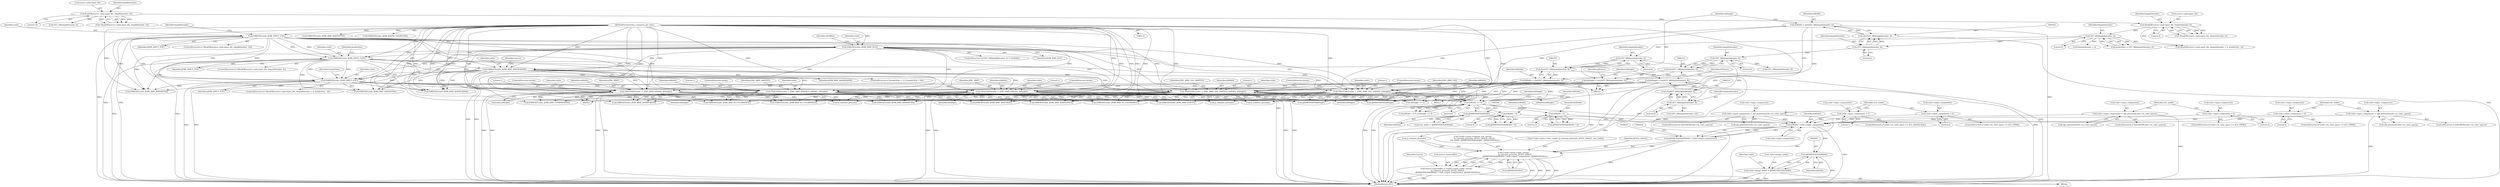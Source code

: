 digraph "0_libjpeg-turbo_43e84cff1bb2bd8293066f6ac4eb0df61ddddbc6@API" {
"1000820" [label="(Call,biWidth * cinfo->input_components)"];
"1000585" [label="(Call,(JDIMENSION)biWidth)"];
"1000438" [label="(Call,biWidth <= 0)"];
"1000287" [label="(Call,TRACEMS2(cinfo, 1, JTRC_BMP_OS2, biWidth, biHeight))"];
"1000184" [label="(Call,ERREXIT(cinfo, JERR_BMP_NOT))"];
"1000175" [label="(Call,ERREXIT(cinfo, JERR_INPUT_EOF))"];
"1000133" [label="(MethodParameterIn,j_compress_ptr cinfo)"];
"1000235" [label="(Call,ERREXIT(cinfo, JERR_INPUT_EOF))"];
"1000218" [label="(Call,ERREXIT(cinfo, JERR_BMP_BADHEADER))"];
"1000202" [label="(Call,ERREXIT(cinfo, JERR_INPUT_EOF))"];
"1000242" [label="(Call,biWidth = (int)GET_2B(bmpinfoheader, 4))"];
"1000244" [label="(Call,(int)GET_2B(bmpinfoheader, 4))"];
"1000246" [label="(Call,GET_2B(bmpinfoheader, 4))"];
"1000207" [label="(Call,GET_4B(bmpinfoheader, 0))"];
"1000194" [label="(Call,ReadOK(source->pub.input_file, bmpinfoheader, 4))"];
"1000167" [label="(Call,ReadOK(source->pub.input_file, bmpfileheader, 14))"];
"1000249" [label="(Call,biHeight = (int)GET_2B(bmpinfoheader, 6))"];
"1000251" [label="(Call,(int)GET_2B(bmpinfoheader, 6))"];
"1000253" [label="(Call,GET_2B(bmpinfoheader, 6))"];
"1000371" [label="(Call,TRACEMS2(cinfo, 1, JTRC_BMP, biWidth, biHeight))"];
"1000302" [label="(Call,biWidth = (int)GET_4B(bmpinfoheader, 4))"];
"1000304" [label="(Call,(int)GET_4B(bmpinfoheader, 4))"];
"1000306" [label="(Call,GET_4B(bmpinfoheader, 4))"];
"1000309" [label="(Call,biHeight = (int)GET_4B(bmpinfoheader, 8))"];
"1000311" [label="(Call,(int)GET_4B(bmpinfoheader, 8))"];
"1000313" [label="(Call,GET_4B(bmpinfoheader, 8))"];
"1000379" [label="(Call,TRACEMS2(cinfo, 1, JTRC_BMP, biWidth, biHeight))"];
"1000363" [label="(Call,TRACEMS2(cinfo, 1, JTRC_BMP_MAPPED, biWidth, biHeight))"];
"1000279" [label="(Call,TRACEMS2(cinfo, 1, JTRC_BMP_OS2_MAPPED, biWidth, biHeight))"];
"1000685" [label="(Call,biWidth * 4)"];
"1000635" [label="(Call,biWidth * 3)"];
"1000622" [label="(Call,cinfo->input_components = 4)"];
"1000562" [label="(Call,cinfo->input_components = 1)"];
"1000546" [label="(Call,cinfo->input_components = rgb_pixelsize[cinfo->in_color_space])"];
"1000656" [label="(Call,cinfo->input_components = rgb_pixelsize[cinfo->in_color_space])"];
"1000672" [label="(Call,cinfo->input_components = 4)"];
"1000574" [label="(Call,cinfo->input_components = 4)"];
"1000606" [label="(Call,cinfo->input_components = rgb_pixelsize[cinfo->in_color_space])"];
"1000818" [label="(Call,(JDIMENSION)(biWidth * cinfo->input_components))"];
"1000813" [label="(Call,(*cinfo->mem->alloc_sarray)\n     ((j_common_ptr)cinfo, JPOOL_IMAGE,\n     (JDIMENSION)(biWidth * cinfo->input_components), (JDIMENSION)1))"];
"1000807" [label="(Call,source->pub.buffer = (*cinfo->mem->alloc_sarray)\n     ((j_common_ptr)cinfo, JPOOL_IMAGE,\n     (JDIMENSION)(biWidth * cinfo->input_components), (JDIMENSION)1))"];
"1000844" [label="(Call,(JDIMENSION)biWidth)"];
"1000840" [label="(Call,cinfo->image_width = (JDIMENSION)biWidth)"];
"1000547" [label="(Call,cinfo->input_components)"];
"1000801" [label="(Call,ERREXIT(cinfo, JERR_BMP_BADDEPTH))"];
"1000666" [label="(ControlStructure,if (cinfo->in_color_space == JCS_CMYK))"];
"1000195" [label="(Call,source->pub.input_file)"];
"1000204" [label="(Identifier,JERR_INPUT_EOF)"];
"1000622" [label="(Call,cinfo->input_components = 4)"];
"1000563" [label="(Call,cinfo->input_components)"];
"1000583" [label="(Call,row_width = (JDIMENSION)biWidth)"];
"1000382" [label="(Identifier,JTRC_BMP)"];
"1000633" [label="(Call,(JDIMENSION)(biWidth * 3))"];
"1000817" [label="(Identifier,JPOOL_IMAGE)"];
"1000438" [label="(Call,biWidth <= 0)"];
"1000364" [label="(Identifier,cinfo)"];
"1000281" [label="(Literal,1)"];
"1000178" [label="(ControlStructure,if (GET_2B(bmpfileheader, 0) != 0x4D42))"];
"1000716" [label="(Call,(j_common_ptr)cinfo)"];
"1000180" [label="(Call,GET_2B(bmpfileheader, 0))"];
"1000251" [label="(Call,(int)GET_2B(bmpinfoheader, 6))"];
"1000248" [label="(Literal,4)"];
"1000585" [label="(Call,(JDIMENSION)biWidth)"];
"1000314" [label="(Identifier,bmpinfoheader)"];
"1000242" [label="(Call,biWidth = (int)GET_2B(bmpinfoheader, 4))"];
"1000678" [label="(Call,ERREXIT(cinfo, JERR_BAD_IN_COLORSPACE))"];
"1000175" [label="(Call,ERREXIT(cinfo, JERR_INPUT_EOF))"];
"1000219" [label="(Identifier,cinfo)"];
"1000580" [label="(Call,ERREXIT(cinfo, JERR_BAD_IN_COLORSPACE))"];
"1000176" [label="(Identifier,cinfo)"];
"1000194" [label="(Call,ReadOK(source->pub.input_file, bmpinfoheader, 4))"];
"1000546" [label="(Call,cinfo->input_components = rgb_pixelsize[cinfo->in_color_space])"];
"1000632" [label="(Identifier,row_width)"];
"1000568" [label="(ControlStructure,if (cinfo->in_color_space == JCS_CMYK))"];
"1000280" [label="(Identifier,cinfo)"];
"1000253" [label="(Call,GET_2B(bmpinfoheader, 6))"];
"1000188" [label="(Identifier,bfOffBits)"];
"1000181" [label="(Identifier,bmpfileheader)"];
"1000311" [label="(Call,(int)GET_4B(bmpinfoheader, 8))"];
"1000722" [label="(Call,(JDIMENSION)biHeight)"];
"1000226" [label="(Identifier,source)"];
"1000384" [label="(Identifier,biHeight)"];
"1000285" [label="(ControlStructure,break;)"];
"1000377" [label="(ControlStructure,break;)"];
"1000818" [label="(Call,(JDIMENSION)(biWidth * cinfo->input_components))"];
"1000587" [label="(Identifier,biWidth)"];
"1000246" [label="(Call,GET_2B(bmpinfoheader, 4))"];
"1000387" [label="(Call,ERREXIT(cinfo, JERR_BMP_BADDEPTH))"];
"1000368" [label="(Identifier,biHeight)"];
"1000243" [label="(Identifier,biWidth)"];
"1000367" [label="(Identifier,biWidth)"];
"1000165" [label="(ControlStructure,if (!ReadOK(source->pub.input_file, bmpfileheader, 14)))"];
"1000807" [label="(Call,source->pub.buffer = (*cinfo->mem->alloc_sarray)\n     ((j_common_ptr)cinfo, JPOOL_IMAGE,\n     (JDIMENSION)(biWidth * cinfo->input_components), (JDIMENSION)1))"];
"1000240" [label="(Block,)"];
"1000851" [label="(Call,(JDIMENSION)biHeight)"];
"1000309" [label="(Call,biHeight = (int)GET_4B(bmpinfoheader, 8))"];
"1000804" [label="(Call,ERREXIT(cinfo, JERR_WIDTH_OVERFLOW))"];
"1000683" [label="(Call,(JDIMENSION)(biWidth * 4))"];
"1000844" [label="(Call,(JDIMENSION)biWidth)"];
"1000247" [label="(Identifier,bmpinfoheader)"];
"1000279" [label="(Call,TRACEMS2(cinfo, 1, JTRC_BMP_OS2_MAPPED, biWidth, biHeight))"];
"1000207" [label="(Call,GET_4B(bmpinfoheader, 0))"];
"1000289" [label="(Literal,1)"];
"1000193" [label="(Call,!ReadOK(source->pub.input_file, bmpinfoheader, 4))"];
"1000651" [label="(ControlStructure,if (IsExtRGB(cinfo->in_color_space)))"];
"1000687" [label="(Literal,4)"];
"1000616" [label="(ControlStructure,if (cinfo->in_color_space == JCS_CMYK))"];
"1000584" [label="(Identifier,row_width)"];
"1000486" [label="(Call,(j_common_ptr)cinfo)"];
"1000313" [label="(Call,GET_4B(bmpinfoheader, 8))"];
"1000574" [label="(Call,cinfo->input_components = 4)"];
"1000682" [label="(Identifier,row_width)"];
"1000439" [label="(Identifier,biWidth)"];
"1000676" [label="(Literal,4)"];
"1000442" [label="(Identifier,biHeight)"];
"1000636" [label="(Identifier,biWidth)"];
"1000690" [label="(Call,ERREXIT(cinfo, JERR_BMP_BADDEPTH))"];
"1000239" [label="(Identifier,headerSize)"];
"1000372" [label="(Identifier,cinfo)"];
"1000808" [label="(Call,source->pub.buffer)"];
"1000177" [label="(Identifier,JERR_INPUT_EOF)"];
"1000623" [label="(Call,cinfo->input_components)"];
"1000168" [label="(Call,source->pub.input_file)"];
"1000814" [label="(Call,(j_common_ptr)cinfo)"];
"1000673" [label="(Call,cinfo->input_components)"];
"1000375" [label="(Identifier,biWidth)"];
"1000220" [label="(Identifier,JERR_BMP_BADHEADER)"];
"1000304" [label="(Call,(int)GET_4B(bmpinfoheader, 4))"];
"1000133" [label="(MethodParameterIn,j_compress_ptr cinfo)"];
"1000606" [label="(Call,cinfo->input_components = rgb_pixelsize[cinfo->in_color_space])"];
"1000578" [label="(Literal,4)"];
"1000315" [label="(Literal,8)"];
"1000854" [label="(MethodReturn,RET)"];
"1000374" [label="(Identifier,JTRC_BMP)"];
"1000441" [label="(Call,biHeight <= 0)"];
"1000203" [label="(Identifier,cinfo)"];
"1000250" [label="(Identifier,biHeight)"];
"1000432" [label="(Call,ERREXIT(cinfo, JERR_BMP_BADHEADER))"];
"1000822" [label="(Call,cinfo->input_components)"];
"1000295" [label="(Call,ERREXIT(cinfo, JERR_BMP_BADDEPTH))"];
"1000849" [label="(Identifier,cinfo)"];
"1000685" [label="(Call,biWidth * 4)"];
"1000192" [label="(ControlStructure,if (!ReadOK(source->pub.input_file, bmpinfoheader, 4)))"];
"1000440" [label="(Literal,0)"];
"1000511" [label="(Call,ERREXIT(cinfo, JERR_BMP_BADHEADER))"];
"1000831" [label="(Identifier,source)"];
"1000383" [label="(Identifier,biWidth)"];
"1000607" [label="(Call,cinfo->input_components)"];
"1000206" [label="(Identifier,headerSize)"];
"1000637" [label="(Literal,3)"];
"1000318" [label="(Call,GET_2B(bmpinfoheader, 12))"];
"1000451" [label="(Call,ERREXIT(cinfo, JERR_BMP_BADPLANES))"];
"1000236" [label="(Identifier,cinfo)"];
"1000478" [label="(Call,ERREXIT(cinfo, JERR_BMP_BADCMAP))"];
"1000820" [label="(Call,biWidth * cinfo->input_components)"];
"1000282" [label="(Identifier,JTRC_BMP_OS2_MAPPED)"];
"1000363" [label="(Call,TRACEMS2(cinfo, 1, JTRC_BMP_MAPPED, biWidth, biHeight))"];
"1000292" [label="(Identifier,biHeight)"];
"1000274" [label="(Block,)"];
"1000218" [label="(Call,ERREXIT(cinfo, JERR_BMP_BADHEADER))"];
"1000358" [label="(Block,)"];
"1000380" [label="(Identifier,cinfo)"];
"1000672" [label="(Call,cinfo->input_components = 4)"];
"1000221" [label="(ControlStructure,if (!ReadOK(source->pub.input_file, bmpinfoheader + 4, headerSize - 4)))"];
"1000365" [label="(Literal,1)"];
"1000686" [label="(Identifier,biWidth)"];
"1000371" [label="(Call,TRACEMS2(cinfo, 1, JTRC_BMP, biWidth, biHeight))"];
"1000235" [label="(Call,ERREXIT(cinfo, JERR_INPUT_EOF))"];
"1000308" [label="(Literal,4)"];
"1000135" [label="(Block,)"];
"1000825" [label="(Call,(JDIMENSION)1)"];
"1000376" [label="(Identifier,biHeight)"];
"1000209" [label="(Literal,0)"];
"1000200" [label="(Identifier,bmpinfoheader)"];
"1000628" [label="(Call,ERREXIT(cinfo, JERR_BAD_IN_COLORSPACE))"];
"1000307" [label="(Identifier,bmpinfoheader)"];
"1000840" [label="(Call,cinfo->image_width = (JDIMENSION)biWidth)"];
"1000369" [label="(ControlStructure,break;)"];
"1000249" [label="(Call,biHeight = (int)GET_2B(bmpinfoheader, 6))"];
"1000184" [label="(Call,ERREXIT(cinfo, JERR_BMP_NOT))"];
"1000244" [label="(Call,(int)GET_2B(bmpinfoheader, 4))"];
"1000229" [label="(Call,bmpinfoheader + 4)"];
"1000715" [label="(Call,(*cinfo->mem->request_virt_sarray)\n      ((j_common_ptr)cinfo, JPOOL_IMAGE, FALSE,\n       row_width, (JDIMENSION)biHeight, (JDIMENSION)1))"];
"1000166" [label="(Call,!ReadOK(source->pub.input_file, bmpfileheader, 14))"];
"1000601" [label="(ControlStructure,if (IsExtRGB(cinfo->in_color_space)))"];
"1000813" [label="(Call,(*cinfo->mem->alloc_sarray)\n     ((j_common_ptr)cinfo, JPOOL_IMAGE,\n     (JDIMENSION)(biWidth * cinfo->input_components), (JDIMENSION)1))"];
"1000186" [label="(Identifier,JERR_BMP_NOT)"];
"1000293" [label="(ControlStructure,break;)"];
"1000258" [label="(Call,GET_2B(bmpinfoheader, 8))"];
"1000562" [label="(Call,cinfo->input_components = 1)"];
"1000626" [label="(Literal,4)"];
"1000306" [label="(Call,GET_4B(bmpinfoheader, 4))"];
"1000379" [label="(Call,TRACEMS2(cinfo, 1, JTRC_BMP, biWidth, biHeight))"];
"1000444" [label="(Call,ERREXIT(cinfo, JERR_BMP_EMPTY))"];
"1000283" [label="(Identifier,biWidth)"];
"1000223" [label="(Call,ReadOK(source->pub.input_file, bmpinfoheader + 4, headerSize - 4))"];
"1000208" [label="(Identifier,bmpinfoheader)"];
"1000381" [label="(Literal,1)"];
"1000185" [label="(Identifier,cinfo)"];
"1000556" [label="(ControlStructure,if (cinfo->in_color_space == JCS_GRAYSCALE))"];
"1000541" [label="(ControlStructure,if (IsExtRGB(cinfo->in_color_space)))"];
"1000656" [label="(Call,cinfo->input_components = rgb_pixelsize[cinfo->in_color_space])"];
"1000610" [label="(Call,rgb_pixelsize[cinfo->in_color_space])"];
"1000846" [label="(Identifier,biWidth)"];
"1000290" [label="(Identifier,JTRC_BMP_OS2)"];
"1000255" [label="(Literal,6)"];
"1000373" [label="(Literal,1)"];
"1000317" [label="(Identifier,biPlanes)"];
"1000841" [label="(Call,cinfo->image_width)"];
"1000201" [label="(Literal,4)"];
"1000291" [label="(Identifier,biWidth)"];
"1000763" [label="(Call,(j_common_ptr)cinfo)"];
"1000310" [label="(Identifier,biHeight)"];
"1000303" [label="(Identifier,biWidth)"];
"1000202" [label="(Call,ERREXIT(cinfo, JERR_INPUT_EOF))"];
"1000566" [label="(Literal,1)"];
"1000657" [label="(Call,cinfo->input_components)"];
"1000550" [label="(Call,rgb_pixelsize[cinfo->in_color_space])"];
"1000395" [label="(Call,ERREXIT(cinfo, JERR_BMP_COMPRESSED))"];
"1000437" [label="(Call,biWidth <= 0 || biHeight <= 0)"];
"1000575" [label="(Call,cinfo->input_components)"];
"1000205" [label="(Call,headerSize = GET_4B(bmpinfoheader, 0))"];
"1000284" [label="(Identifier,biHeight)"];
"1000174" [label="(Literal,14)"];
"1000660" [label="(Call,rgb_pixelsize[cinfo->in_color_space])"];
"1000210" [label="(ControlStructure,if (headerSize < 12 || headerSize > 64))"];
"1000237" [label="(Identifier,JERR_INPUT_EOF)"];
"1000635" [label="(Call,biWidth * 3)"];
"1000302" [label="(Call,biWidth = (int)GET_4B(bmpinfoheader, 4))"];
"1000762" [label="(Call,(*cinfo->mem->alloc_small) ((j_common_ptr)cinfo, JPOOL_IMAGE, row_width))"];
"1000821" [label="(Identifier,biWidth)"];
"1000366" [label="(Identifier,JTRC_BMP_MAPPED)"];
"1000257" [label="(Identifier,biPlanes)"];
"1000254" [label="(Identifier,bmpinfoheader)"];
"1000385" [label="(ControlStructure,break;)"];
"1000287" [label="(Call,TRACEMS2(cinfo, 1, JTRC_BMP_OS2, biWidth, biHeight))"];
"1000173" [label="(Identifier,bmpfileheader)"];
"1000167" [label="(Call,ReadOK(source->pub.input_file, bmpfileheader, 14))"];
"1000288" [label="(Identifier,cinfo)"];
"1000820" -> "1000818"  [label="AST: "];
"1000820" -> "1000822"  [label="CFG: "];
"1000821" -> "1000820"  [label="AST: "];
"1000822" -> "1000820"  [label="AST: "];
"1000818" -> "1000820"  [label="CFG: "];
"1000820" -> "1000854"  [label="DDG: "];
"1000820" -> "1000818"  [label="DDG: "];
"1000820" -> "1000818"  [label="DDG: "];
"1000585" -> "1000820"  [label="DDG: "];
"1000685" -> "1000820"  [label="DDG: "];
"1000635" -> "1000820"  [label="DDG: "];
"1000438" -> "1000820"  [label="DDG: "];
"1000622" -> "1000820"  [label="DDG: "];
"1000562" -> "1000820"  [label="DDG: "];
"1000546" -> "1000820"  [label="DDG: "];
"1000656" -> "1000820"  [label="DDG: "];
"1000672" -> "1000820"  [label="DDG: "];
"1000574" -> "1000820"  [label="DDG: "];
"1000606" -> "1000820"  [label="DDG: "];
"1000820" -> "1000844"  [label="DDG: "];
"1000585" -> "1000583"  [label="AST: "];
"1000585" -> "1000587"  [label="CFG: "];
"1000586" -> "1000585"  [label="AST: "];
"1000587" -> "1000585"  [label="AST: "];
"1000583" -> "1000585"  [label="CFG: "];
"1000585" -> "1000583"  [label="DDG: "];
"1000438" -> "1000585"  [label="DDG: "];
"1000438" -> "1000437"  [label="AST: "];
"1000438" -> "1000440"  [label="CFG: "];
"1000439" -> "1000438"  [label="AST: "];
"1000440" -> "1000438"  [label="AST: "];
"1000442" -> "1000438"  [label="CFG: "];
"1000437" -> "1000438"  [label="CFG: "];
"1000438" -> "1000437"  [label="DDG: "];
"1000438" -> "1000437"  [label="DDG: "];
"1000287" -> "1000438"  [label="DDG: "];
"1000371" -> "1000438"  [label="DDG: "];
"1000379" -> "1000438"  [label="DDG: "];
"1000302" -> "1000438"  [label="DDG: "];
"1000363" -> "1000438"  [label="DDG: "];
"1000279" -> "1000438"  [label="DDG: "];
"1000242" -> "1000438"  [label="DDG: "];
"1000438" -> "1000635"  [label="DDG: "];
"1000438" -> "1000685"  [label="DDG: "];
"1000287" -> "1000274"  [label="AST: "];
"1000287" -> "1000292"  [label="CFG: "];
"1000288" -> "1000287"  [label="AST: "];
"1000289" -> "1000287"  [label="AST: "];
"1000290" -> "1000287"  [label="AST: "];
"1000291" -> "1000287"  [label="AST: "];
"1000292" -> "1000287"  [label="AST: "];
"1000293" -> "1000287"  [label="CFG: "];
"1000287" -> "1000854"  [label="DDG: "];
"1000287" -> "1000854"  [label="DDG: "];
"1000184" -> "1000287"  [label="DDG: "];
"1000235" -> "1000287"  [label="DDG: "];
"1000218" -> "1000287"  [label="DDG: "];
"1000202" -> "1000287"  [label="DDG: "];
"1000175" -> "1000287"  [label="DDG: "];
"1000133" -> "1000287"  [label="DDG: "];
"1000242" -> "1000287"  [label="DDG: "];
"1000249" -> "1000287"  [label="DDG: "];
"1000287" -> "1000441"  [label="DDG: "];
"1000287" -> "1000444"  [label="DDG: "];
"1000287" -> "1000451"  [label="DDG: "];
"1000287" -> "1000478"  [label="DDG: "];
"1000287" -> "1000486"  [label="DDG: "];
"1000287" -> "1000511"  [label="DDG: "];
"1000287" -> "1000580"  [label="DDG: "];
"1000287" -> "1000628"  [label="DDG: "];
"1000287" -> "1000678"  [label="DDG: "];
"1000287" -> "1000690"  [label="DDG: "];
"1000287" -> "1000716"  [label="DDG: "];
"1000287" -> "1000722"  [label="DDG: "];
"1000287" -> "1000763"  [label="DDG: "];
"1000287" -> "1000851"  [label="DDG: "];
"1000184" -> "1000178"  [label="AST: "];
"1000184" -> "1000186"  [label="CFG: "];
"1000185" -> "1000184"  [label="AST: "];
"1000186" -> "1000184"  [label="AST: "];
"1000188" -> "1000184"  [label="CFG: "];
"1000184" -> "1000854"  [label="DDG: "];
"1000184" -> "1000854"  [label="DDG: "];
"1000175" -> "1000184"  [label="DDG: "];
"1000133" -> "1000184"  [label="DDG: "];
"1000184" -> "1000202"  [label="DDG: "];
"1000184" -> "1000218"  [label="DDG: "];
"1000184" -> "1000235"  [label="DDG: "];
"1000184" -> "1000279"  [label="DDG: "];
"1000184" -> "1000295"  [label="DDG: "];
"1000184" -> "1000363"  [label="DDG: "];
"1000184" -> "1000371"  [label="DDG: "];
"1000184" -> "1000379"  [label="DDG: "];
"1000184" -> "1000387"  [label="DDG: "];
"1000184" -> "1000432"  [label="DDG: "];
"1000175" -> "1000165"  [label="AST: "];
"1000175" -> "1000177"  [label="CFG: "];
"1000176" -> "1000175"  [label="AST: "];
"1000177" -> "1000175"  [label="AST: "];
"1000181" -> "1000175"  [label="CFG: "];
"1000175" -> "1000854"  [label="DDG: "];
"1000175" -> "1000854"  [label="DDG: "];
"1000133" -> "1000175"  [label="DDG: "];
"1000175" -> "1000202"  [label="DDG: "];
"1000175" -> "1000202"  [label="DDG: "];
"1000175" -> "1000218"  [label="DDG: "];
"1000175" -> "1000235"  [label="DDG: "];
"1000175" -> "1000235"  [label="DDG: "];
"1000175" -> "1000279"  [label="DDG: "];
"1000175" -> "1000295"  [label="DDG: "];
"1000175" -> "1000363"  [label="DDG: "];
"1000175" -> "1000371"  [label="DDG: "];
"1000175" -> "1000379"  [label="DDG: "];
"1000175" -> "1000387"  [label="DDG: "];
"1000175" -> "1000432"  [label="DDG: "];
"1000133" -> "1000132"  [label="AST: "];
"1000133" -> "1000854"  [label="DDG: "];
"1000133" -> "1000202"  [label="DDG: "];
"1000133" -> "1000218"  [label="DDG: "];
"1000133" -> "1000235"  [label="DDG: "];
"1000133" -> "1000279"  [label="DDG: "];
"1000133" -> "1000295"  [label="DDG: "];
"1000133" -> "1000363"  [label="DDG: "];
"1000133" -> "1000371"  [label="DDG: "];
"1000133" -> "1000379"  [label="DDG: "];
"1000133" -> "1000387"  [label="DDG: "];
"1000133" -> "1000395"  [label="DDG: "];
"1000133" -> "1000432"  [label="DDG: "];
"1000133" -> "1000444"  [label="DDG: "];
"1000133" -> "1000451"  [label="DDG: "];
"1000133" -> "1000478"  [label="DDG: "];
"1000133" -> "1000486"  [label="DDG: "];
"1000133" -> "1000511"  [label="DDG: "];
"1000133" -> "1000580"  [label="DDG: "];
"1000133" -> "1000628"  [label="DDG: "];
"1000133" -> "1000678"  [label="DDG: "];
"1000133" -> "1000690"  [label="DDG: "];
"1000133" -> "1000716"  [label="DDG: "];
"1000133" -> "1000763"  [label="DDG: "];
"1000133" -> "1000801"  [label="DDG: "];
"1000133" -> "1000804"  [label="DDG: "];
"1000133" -> "1000814"  [label="DDG: "];
"1000235" -> "1000221"  [label="AST: "];
"1000235" -> "1000237"  [label="CFG: "];
"1000236" -> "1000235"  [label="AST: "];
"1000237" -> "1000235"  [label="AST: "];
"1000239" -> "1000235"  [label="CFG: "];
"1000235" -> "1000854"  [label="DDG: "];
"1000235" -> "1000854"  [label="DDG: "];
"1000218" -> "1000235"  [label="DDG: "];
"1000202" -> "1000235"  [label="DDG: "];
"1000202" -> "1000235"  [label="DDG: "];
"1000235" -> "1000279"  [label="DDG: "];
"1000235" -> "1000295"  [label="DDG: "];
"1000235" -> "1000363"  [label="DDG: "];
"1000235" -> "1000371"  [label="DDG: "];
"1000235" -> "1000379"  [label="DDG: "];
"1000235" -> "1000387"  [label="DDG: "];
"1000235" -> "1000432"  [label="DDG: "];
"1000218" -> "1000210"  [label="AST: "];
"1000218" -> "1000220"  [label="CFG: "];
"1000219" -> "1000218"  [label="AST: "];
"1000220" -> "1000218"  [label="AST: "];
"1000226" -> "1000218"  [label="CFG: "];
"1000218" -> "1000854"  [label="DDG: "];
"1000218" -> "1000854"  [label="DDG: "];
"1000202" -> "1000218"  [label="DDG: "];
"1000218" -> "1000279"  [label="DDG: "];
"1000218" -> "1000295"  [label="DDG: "];
"1000218" -> "1000363"  [label="DDG: "];
"1000218" -> "1000371"  [label="DDG: "];
"1000218" -> "1000379"  [label="DDG: "];
"1000218" -> "1000387"  [label="DDG: "];
"1000218" -> "1000432"  [label="DDG: "];
"1000218" -> "1000432"  [label="DDG: "];
"1000218" -> "1000511"  [label="DDG: "];
"1000202" -> "1000192"  [label="AST: "];
"1000202" -> "1000204"  [label="CFG: "];
"1000203" -> "1000202"  [label="AST: "];
"1000204" -> "1000202"  [label="AST: "];
"1000206" -> "1000202"  [label="CFG: "];
"1000202" -> "1000854"  [label="DDG: "];
"1000202" -> "1000854"  [label="DDG: "];
"1000202" -> "1000279"  [label="DDG: "];
"1000202" -> "1000295"  [label="DDG: "];
"1000202" -> "1000363"  [label="DDG: "];
"1000202" -> "1000371"  [label="DDG: "];
"1000202" -> "1000379"  [label="DDG: "];
"1000202" -> "1000387"  [label="DDG: "];
"1000202" -> "1000432"  [label="DDG: "];
"1000242" -> "1000240"  [label="AST: "];
"1000242" -> "1000244"  [label="CFG: "];
"1000243" -> "1000242"  [label="AST: "];
"1000244" -> "1000242"  [label="AST: "];
"1000250" -> "1000242"  [label="CFG: "];
"1000242" -> "1000854"  [label="DDG: "];
"1000244" -> "1000242"  [label="DDG: "];
"1000242" -> "1000279"  [label="DDG: "];
"1000244" -> "1000246"  [label="CFG: "];
"1000245" -> "1000244"  [label="AST: "];
"1000246" -> "1000244"  [label="AST: "];
"1000244" -> "1000854"  [label="DDG: "];
"1000246" -> "1000244"  [label="DDG: "];
"1000246" -> "1000244"  [label="DDG: "];
"1000246" -> "1000248"  [label="CFG: "];
"1000247" -> "1000246"  [label="AST: "];
"1000248" -> "1000246"  [label="AST: "];
"1000207" -> "1000246"  [label="DDG: "];
"1000246" -> "1000253"  [label="DDG: "];
"1000207" -> "1000205"  [label="AST: "];
"1000207" -> "1000209"  [label="CFG: "];
"1000208" -> "1000207"  [label="AST: "];
"1000209" -> "1000207"  [label="AST: "];
"1000205" -> "1000207"  [label="CFG: "];
"1000207" -> "1000205"  [label="DDG: "];
"1000207" -> "1000205"  [label="DDG: "];
"1000194" -> "1000207"  [label="DDG: "];
"1000207" -> "1000223"  [label="DDG: "];
"1000207" -> "1000229"  [label="DDG: "];
"1000207" -> "1000306"  [label="DDG: "];
"1000194" -> "1000193"  [label="AST: "];
"1000194" -> "1000201"  [label="CFG: "];
"1000195" -> "1000194"  [label="AST: "];
"1000200" -> "1000194"  [label="AST: "];
"1000201" -> "1000194"  [label="AST: "];
"1000193" -> "1000194"  [label="CFG: "];
"1000194" -> "1000193"  [label="DDG: "];
"1000194" -> "1000193"  [label="DDG: "];
"1000194" -> "1000193"  [label="DDG: "];
"1000167" -> "1000194"  [label="DDG: "];
"1000194" -> "1000223"  [label="DDG: "];
"1000167" -> "1000166"  [label="AST: "];
"1000167" -> "1000174"  [label="CFG: "];
"1000168" -> "1000167"  [label="AST: "];
"1000173" -> "1000167"  [label="AST: "];
"1000174" -> "1000167"  [label="AST: "];
"1000166" -> "1000167"  [label="CFG: "];
"1000167" -> "1000166"  [label="DDG: "];
"1000167" -> "1000166"  [label="DDG: "];
"1000167" -> "1000166"  [label="DDG: "];
"1000167" -> "1000180"  [label="DDG: "];
"1000249" -> "1000240"  [label="AST: "];
"1000249" -> "1000251"  [label="CFG: "];
"1000250" -> "1000249"  [label="AST: "];
"1000251" -> "1000249"  [label="AST: "];
"1000257" -> "1000249"  [label="CFG: "];
"1000249" -> "1000854"  [label="DDG: "];
"1000251" -> "1000249"  [label="DDG: "];
"1000249" -> "1000279"  [label="DDG: "];
"1000249" -> "1000441"  [label="DDG: "];
"1000249" -> "1000722"  [label="DDG: "];
"1000249" -> "1000851"  [label="DDG: "];
"1000251" -> "1000253"  [label="CFG: "];
"1000252" -> "1000251"  [label="AST: "];
"1000253" -> "1000251"  [label="AST: "];
"1000251" -> "1000854"  [label="DDG: "];
"1000253" -> "1000251"  [label="DDG: "];
"1000253" -> "1000251"  [label="DDG: "];
"1000253" -> "1000255"  [label="CFG: "];
"1000254" -> "1000253"  [label="AST: "];
"1000255" -> "1000253"  [label="AST: "];
"1000253" -> "1000258"  [label="DDG: "];
"1000371" -> "1000358"  [label="AST: "];
"1000371" -> "1000376"  [label="CFG: "];
"1000372" -> "1000371"  [label="AST: "];
"1000373" -> "1000371"  [label="AST: "];
"1000374" -> "1000371"  [label="AST: "];
"1000375" -> "1000371"  [label="AST: "];
"1000376" -> "1000371"  [label="AST: "];
"1000377" -> "1000371"  [label="CFG: "];
"1000371" -> "1000854"  [label="DDG: "];
"1000371" -> "1000854"  [label="DDG: "];
"1000302" -> "1000371"  [label="DDG: "];
"1000309" -> "1000371"  [label="DDG: "];
"1000371" -> "1000395"  [label="DDG: "];
"1000371" -> "1000441"  [label="DDG: "];
"1000371" -> "1000444"  [label="DDG: "];
"1000371" -> "1000451"  [label="DDG: "];
"1000371" -> "1000478"  [label="DDG: "];
"1000371" -> "1000486"  [label="DDG: "];
"1000371" -> "1000511"  [label="DDG: "];
"1000371" -> "1000580"  [label="DDG: "];
"1000371" -> "1000628"  [label="DDG: "];
"1000371" -> "1000678"  [label="DDG: "];
"1000371" -> "1000690"  [label="DDG: "];
"1000371" -> "1000716"  [label="DDG: "];
"1000371" -> "1000722"  [label="DDG: "];
"1000371" -> "1000763"  [label="DDG: "];
"1000371" -> "1000851"  [label="DDG: "];
"1000302" -> "1000240"  [label="AST: "];
"1000302" -> "1000304"  [label="CFG: "];
"1000303" -> "1000302"  [label="AST: "];
"1000304" -> "1000302"  [label="AST: "];
"1000310" -> "1000302"  [label="CFG: "];
"1000302" -> "1000854"  [label="DDG: "];
"1000304" -> "1000302"  [label="DDG: "];
"1000302" -> "1000363"  [label="DDG: "];
"1000302" -> "1000379"  [label="DDG: "];
"1000304" -> "1000306"  [label="CFG: "];
"1000305" -> "1000304"  [label="AST: "];
"1000306" -> "1000304"  [label="AST: "];
"1000304" -> "1000854"  [label="DDG: "];
"1000306" -> "1000304"  [label="DDG: "];
"1000306" -> "1000304"  [label="DDG: "];
"1000306" -> "1000308"  [label="CFG: "];
"1000307" -> "1000306"  [label="AST: "];
"1000308" -> "1000306"  [label="AST: "];
"1000306" -> "1000313"  [label="DDG: "];
"1000309" -> "1000240"  [label="AST: "];
"1000309" -> "1000311"  [label="CFG: "];
"1000310" -> "1000309"  [label="AST: "];
"1000311" -> "1000309"  [label="AST: "];
"1000317" -> "1000309"  [label="CFG: "];
"1000309" -> "1000854"  [label="DDG: "];
"1000311" -> "1000309"  [label="DDG: "];
"1000309" -> "1000363"  [label="DDG: "];
"1000309" -> "1000379"  [label="DDG: "];
"1000309" -> "1000441"  [label="DDG: "];
"1000309" -> "1000722"  [label="DDG: "];
"1000309" -> "1000851"  [label="DDG: "];
"1000311" -> "1000313"  [label="CFG: "];
"1000312" -> "1000311"  [label="AST: "];
"1000313" -> "1000311"  [label="AST: "];
"1000311" -> "1000854"  [label="DDG: "];
"1000313" -> "1000311"  [label="DDG: "];
"1000313" -> "1000311"  [label="DDG: "];
"1000313" -> "1000315"  [label="CFG: "];
"1000314" -> "1000313"  [label="AST: "];
"1000315" -> "1000313"  [label="AST: "];
"1000313" -> "1000318"  [label="DDG: "];
"1000379" -> "1000358"  [label="AST: "];
"1000379" -> "1000384"  [label="CFG: "];
"1000380" -> "1000379"  [label="AST: "];
"1000381" -> "1000379"  [label="AST: "];
"1000382" -> "1000379"  [label="AST: "];
"1000383" -> "1000379"  [label="AST: "];
"1000384" -> "1000379"  [label="AST: "];
"1000385" -> "1000379"  [label="CFG: "];
"1000379" -> "1000854"  [label="DDG: "];
"1000379" -> "1000854"  [label="DDG: "];
"1000379" -> "1000395"  [label="DDG: "];
"1000379" -> "1000441"  [label="DDG: "];
"1000379" -> "1000444"  [label="DDG: "];
"1000379" -> "1000451"  [label="DDG: "];
"1000379" -> "1000478"  [label="DDG: "];
"1000379" -> "1000486"  [label="DDG: "];
"1000379" -> "1000511"  [label="DDG: "];
"1000379" -> "1000580"  [label="DDG: "];
"1000379" -> "1000628"  [label="DDG: "];
"1000379" -> "1000678"  [label="DDG: "];
"1000379" -> "1000690"  [label="DDG: "];
"1000379" -> "1000716"  [label="DDG: "];
"1000379" -> "1000722"  [label="DDG: "];
"1000379" -> "1000763"  [label="DDG: "];
"1000379" -> "1000851"  [label="DDG: "];
"1000363" -> "1000358"  [label="AST: "];
"1000363" -> "1000368"  [label="CFG: "];
"1000364" -> "1000363"  [label="AST: "];
"1000365" -> "1000363"  [label="AST: "];
"1000366" -> "1000363"  [label="AST: "];
"1000367" -> "1000363"  [label="AST: "];
"1000368" -> "1000363"  [label="AST: "];
"1000369" -> "1000363"  [label="CFG: "];
"1000363" -> "1000854"  [label="DDG: "];
"1000363" -> "1000854"  [label="DDG: "];
"1000363" -> "1000395"  [label="DDG: "];
"1000363" -> "1000441"  [label="DDG: "];
"1000363" -> "1000444"  [label="DDG: "];
"1000363" -> "1000451"  [label="DDG: "];
"1000363" -> "1000478"  [label="DDG: "];
"1000363" -> "1000486"  [label="DDG: "];
"1000363" -> "1000511"  [label="DDG: "];
"1000363" -> "1000580"  [label="DDG: "];
"1000363" -> "1000628"  [label="DDG: "];
"1000363" -> "1000678"  [label="DDG: "];
"1000363" -> "1000690"  [label="DDG: "];
"1000363" -> "1000716"  [label="DDG: "];
"1000363" -> "1000722"  [label="DDG: "];
"1000363" -> "1000763"  [label="DDG: "];
"1000363" -> "1000851"  [label="DDG: "];
"1000279" -> "1000274"  [label="AST: "];
"1000279" -> "1000284"  [label="CFG: "];
"1000280" -> "1000279"  [label="AST: "];
"1000281" -> "1000279"  [label="AST: "];
"1000282" -> "1000279"  [label="AST: "];
"1000283" -> "1000279"  [label="AST: "];
"1000284" -> "1000279"  [label="AST: "];
"1000285" -> "1000279"  [label="CFG: "];
"1000279" -> "1000854"  [label="DDG: "];
"1000279" -> "1000854"  [label="DDG: "];
"1000279" -> "1000441"  [label="DDG: "];
"1000279" -> "1000444"  [label="DDG: "];
"1000279" -> "1000451"  [label="DDG: "];
"1000279" -> "1000478"  [label="DDG: "];
"1000279" -> "1000486"  [label="DDG: "];
"1000279" -> "1000511"  [label="DDG: "];
"1000279" -> "1000580"  [label="DDG: "];
"1000279" -> "1000628"  [label="DDG: "];
"1000279" -> "1000678"  [label="DDG: "];
"1000279" -> "1000690"  [label="DDG: "];
"1000279" -> "1000716"  [label="DDG: "];
"1000279" -> "1000722"  [label="DDG: "];
"1000279" -> "1000763"  [label="DDG: "];
"1000279" -> "1000851"  [label="DDG: "];
"1000685" -> "1000683"  [label="AST: "];
"1000685" -> "1000687"  [label="CFG: "];
"1000686" -> "1000685"  [label="AST: "];
"1000687" -> "1000685"  [label="AST: "];
"1000683" -> "1000685"  [label="CFG: "];
"1000685" -> "1000683"  [label="DDG: "];
"1000685" -> "1000683"  [label="DDG: "];
"1000635" -> "1000633"  [label="AST: "];
"1000635" -> "1000637"  [label="CFG: "];
"1000636" -> "1000635"  [label="AST: "];
"1000637" -> "1000635"  [label="AST: "];
"1000633" -> "1000635"  [label="CFG: "];
"1000635" -> "1000633"  [label="DDG: "];
"1000635" -> "1000633"  [label="DDG: "];
"1000622" -> "1000616"  [label="AST: "];
"1000622" -> "1000626"  [label="CFG: "];
"1000623" -> "1000622"  [label="AST: "];
"1000626" -> "1000622"  [label="AST: "];
"1000632" -> "1000622"  [label="CFG: "];
"1000562" -> "1000556"  [label="AST: "];
"1000562" -> "1000566"  [label="CFG: "];
"1000563" -> "1000562"  [label="AST: "];
"1000566" -> "1000562"  [label="AST: "];
"1000584" -> "1000562"  [label="CFG: "];
"1000546" -> "1000541"  [label="AST: "];
"1000546" -> "1000550"  [label="CFG: "];
"1000547" -> "1000546"  [label="AST: "];
"1000550" -> "1000546"  [label="AST: "];
"1000584" -> "1000546"  [label="CFG: "];
"1000546" -> "1000854"  [label="DDG: "];
"1000656" -> "1000651"  [label="AST: "];
"1000656" -> "1000660"  [label="CFG: "];
"1000657" -> "1000656"  [label="AST: "];
"1000660" -> "1000656"  [label="AST: "];
"1000682" -> "1000656"  [label="CFG: "];
"1000656" -> "1000854"  [label="DDG: "];
"1000672" -> "1000666"  [label="AST: "];
"1000672" -> "1000676"  [label="CFG: "];
"1000673" -> "1000672"  [label="AST: "];
"1000676" -> "1000672"  [label="AST: "];
"1000682" -> "1000672"  [label="CFG: "];
"1000574" -> "1000568"  [label="AST: "];
"1000574" -> "1000578"  [label="CFG: "];
"1000575" -> "1000574"  [label="AST: "];
"1000578" -> "1000574"  [label="AST: "];
"1000584" -> "1000574"  [label="CFG: "];
"1000606" -> "1000601"  [label="AST: "];
"1000606" -> "1000610"  [label="CFG: "];
"1000607" -> "1000606"  [label="AST: "];
"1000610" -> "1000606"  [label="AST: "];
"1000632" -> "1000606"  [label="CFG: "];
"1000606" -> "1000854"  [label="DDG: "];
"1000818" -> "1000813"  [label="AST: "];
"1000819" -> "1000818"  [label="AST: "];
"1000826" -> "1000818"  [label="CFG: "];
"1000818" -> "1000854"  [label="DDG: "];
"1000818" -> "1000813"  [label="DDG: "];
"1000813" -> "1000807"  [label="AST: "];
"1000813" -> "1000825"  [label="CFG: "];
"1000814" -> "1000813"  [label="AST: "];
"1000817" -> "1000813"  [label="AST: "];
"1000825" -> "1000813"  [label="AST: "];
"1000807" -> "1000813"  [label="CFG: "];
"1000813" -> "1000854"  [label="DDG: "];
"1000813" -> "1000854"  [label="DDG: "];
"1000813" -> "1000854"  [label="DDG: "];
"1000813" -> "1000854"  [label="DDG: "];
"1000813" -> "1000807"  [label="DDG: "];
"1000813" -> "1000807"  [label="DDG: "];
"1000813" -> "1000807"  [label="DDG: "];
"1000813" -> "1000807"  [label="DDG: "];
"1000814" -> "1000813"  [label="DDG: "];
"1000762" -> "1000813"  [label="DDG: "];
"1000715" -> "1000813"  [label="DDG: "];
"1000825" -> "1000813"  [label="DDG: "];
"1000807" -> "1000135"  [label="AST: "];
"1000808" -> "1000807"  [label="AST: "];
"1000831" -> "1000807"  [label="CFG: "];
"1000807" -> "1000854"  [label="DDG: "];
"1000807" -> "1000854"  [label="DDG: "];
"1000844" -> "1000840"  [label="AST: "];
"1000844" -> "1000846"  [label="CFG: "];
"1000845" -> "1000844"  [label="AST: "];
"1000846" -> "1000844"  [label="AST: "];
"1000840" -> "1000844"  [label="CFG: "];
"1000844" -> "1000854"  [label="DDG: "];
"1000844" -> "1000840"  [label="DDG: "];
"1000840" -> "1000135"  [label="AST: "];
"1000841" -> "1000840"  [label="AST: "];
"1000849" -> "1000840"  [label="CFG: "];
"1000840" -> "1000854"  [label="DDG: "];
"1000840" -> "1000854"  [label="DDG: "];
}
